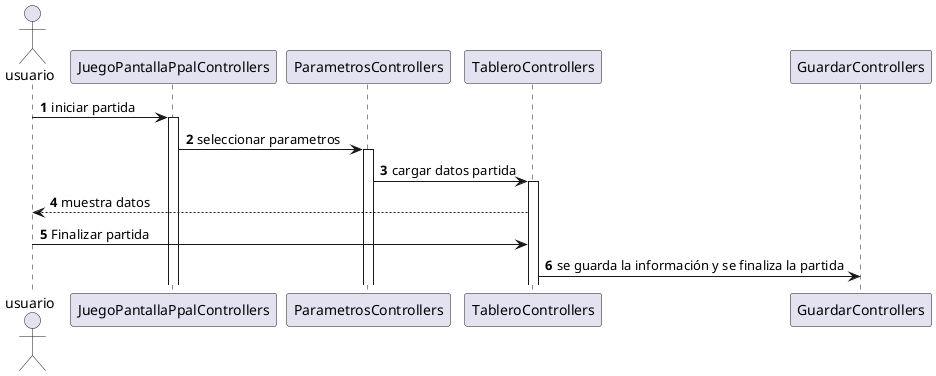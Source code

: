 @startuml
'https://plantuml.com/sequence-diagram

autonumber
actor usuario
usuario -> JuegoPantallaPpalControllers: iniciar partida
activate JuegoPantallaPpalControllers
JuegoPantallaPpalControllers->ParametrosControllers: seleccionar parametros
activate ParametrosControllers
ParametrosControllers->TableroControllers: cargar datos partida
activate TableroControllers
TableroControllers-->usuario: muestra datos
usuario->TableroControllers:Finalizar partida
TableroControllers->GuardarControllers: se guarda la información y se finaliza la partida


@enduml